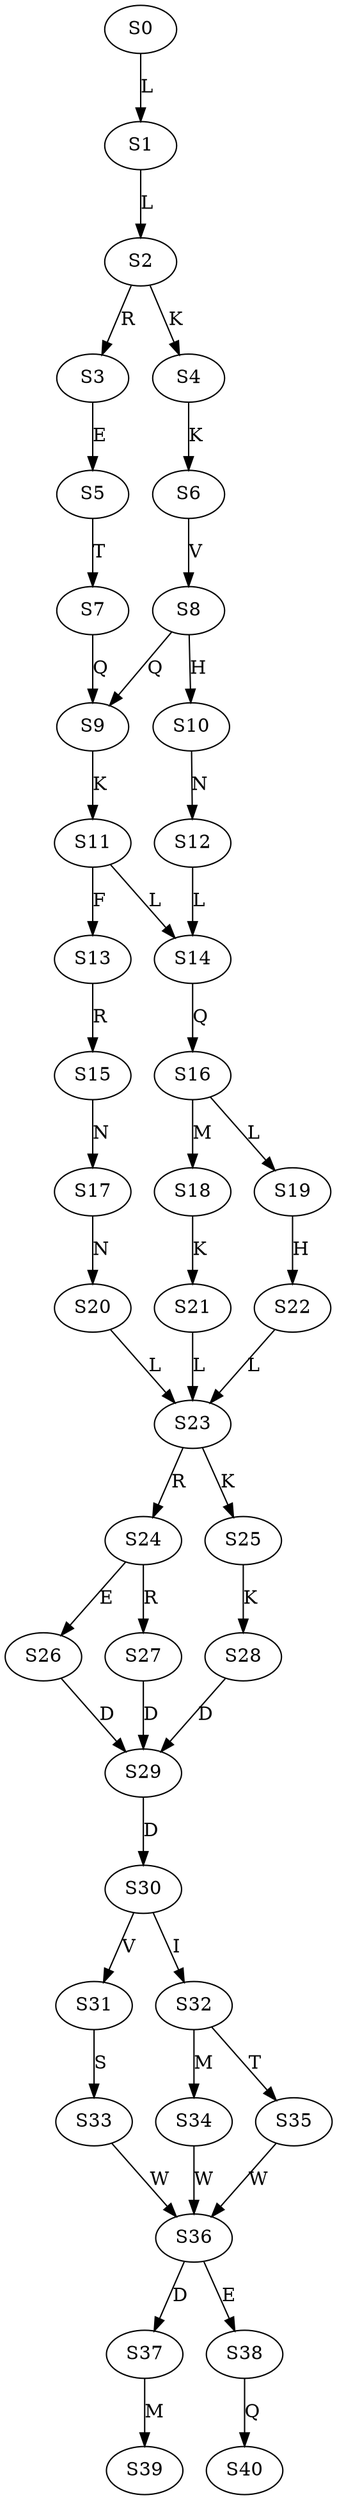strict digraph  {
	S0 -> S1 [ label = L ];
	S1 -> S2 [ label = L ];
	S2 -> S3 [ label = R ];
	S2 -> S4 [ label = K ];
	S3 -> S5 [ label = E ];
	S4 -> S6 [ label = K ];
	S5 -> S7 [ label = T ];
	S6 -> S8 [ label = V ];
	S7 -> S9 [ label = Q ];
	S8 -> S10 [ label = H ];
	S8 -> S9 [ label = Q ];
	S9 -> S11 [ label = K ];
	S10 -> S12 [ label = N ];
	S11 -> S13 [ label = F ];
	S11 -> S14 [ label = L ];
	S12 -> S14 [ label = L ];
	S13 -> S15 [ label = R ];
	S14 -> S16 [ label = Q ];
	S15 -> S17 [ label = N ];
	S16 -> S18 [ label = M ];
	S16 -> S19 [ label = L ];
	S17 -> S20 [ label = N ];
	S18 -> S21 [ label = K ];
	S19 -> S22 [ label = H ];
	S20 -> S23 [ label = L ];
	S21 -> S23 [ label = L ];
	S22 -> S23 [ label = L ];
	S23 -> S24 [ label = R ];
	S23 -> S25 [ label = K ];
	S24 -> S26 [ label = E ];
	S24 -> S27 [ label = R ];
	S25 -> S28 [ label = K ];
	S26 -> S29 [ label = D ];
	S27 -> S29 [ label = D ];
	S28 -> S29 [ label = D ];
	S29 -> S30 [ label = D ];
	S30 -> S31 [ label = V ];
	S30 -> S32 [ label = I ];
	S31 -> S33 [ label = S ];
	S32 -> S34 [ label = M ];
	S32 -> S35 [ label = T ];
	S33 -> S36 [ label = W ];
	S34 -> S36 [ label = W ];
	S35 -> S36 [ label = W ];
	S36 -> S37 [ label = D ];
	S36 -> S38 [ label = E ];
	S37 -> S39 [ label = M ];
	S38 -> S40 [ label = Q ];
}
